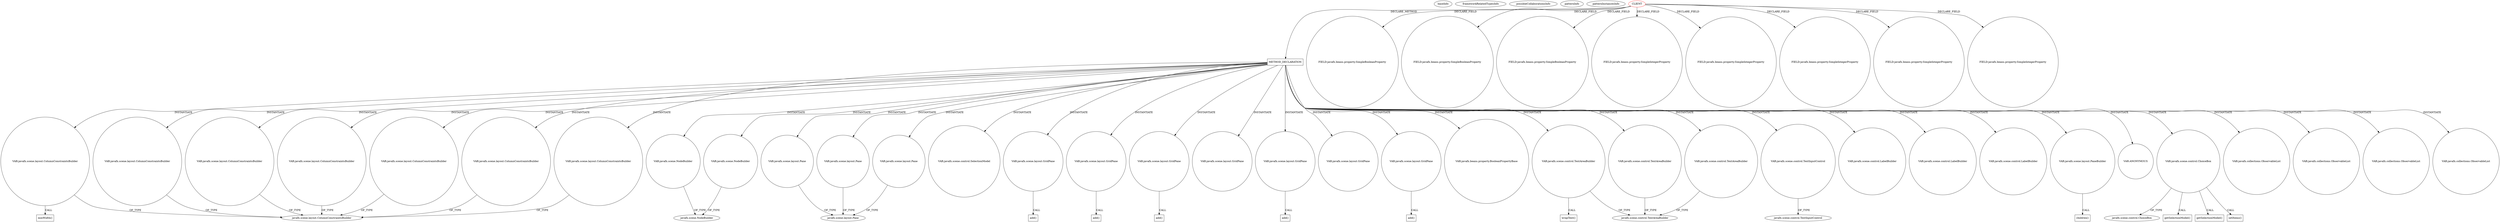 digraph {
baseInfo[graphId=4308,category="pattern",isAnonymous=false,possibleRelation=false]
frameworkRelatedTypesInfo[]
possibleCollaborationsInfo[]
patternInfo[frequency=2.0,patternRootClient=0]
patternInstancesInfo[0="SaiPradeepDandem-javafx2-gradient-builder~/SaiPradeepDandem-javafx2-gradient-builder/javafx2-gradient-builder-master/src/main/java/com/javafx/gradientbuilder/application/RadialSettingsLayout.java~RadialSettingsLayout~1170",1="SaiPradeepDandem-javafx2-gradient-builder~/SaiPradeepDandem-javafx2-gradient-builder/javafx2-gradient-builder-master/src/main/java/com/javafx/gradientbuilder/application/LinearSettingsLayout.java~LinearSettingsLayout~1172"]
460[label="javafx.scene.layout.ColumnConstraintsBuilder",vertexType="FRAMEWORK_CLASS_TYPE",isFrameworkType=false]
461[label="VAR:javafx.scene.layout.ColumnConstraintsBuilder",vertexType="VARIABLE_EXPRESION",isFrameworkType=false,shape=circle]
462[label="minWidth()",vertexType="INSIDE_CALL",isFrameworkType=false,shape=box]
56[label="METHOD_DECLARATION",vertexType="CLIENT_METHOD_DECLARATION",isFrameworkType=false,shape=box]
0[label="CLIENT",vertexType="ROOT_CLIENT_CLASS_DECLARATION",isFrameworkType=false,color=red]
99[label="VAR:javafx.scene.NodeBuilder",vertexType="VARIABLE_EXPRESION",isFrameworkType=false,shape=circle]
292[label="VAR:javafx.scene.NodeBuilder",vertexType="VARIABLE_EXPRESION",isFrameworkType=false,shape=circle]
322[label="VAR:javafx.scene.layout.Pane",vertexType="VARIABLE_EXPRESION",isFrameworkType=false,shape=circle]
423[label="VAR:javafx.scene.layout.Pane",vertexType="VARIABLE_EXPRESION",isFrameworkType=false,shape=circle]
93[label="VAR:javafx.scene.layout.Pane",vertexType="VARIABLE_EXPRESION",isFrameworkType=false,shape=circle]
394[label="VAR:javafx.scene.control.SelectionModel",vertexType="VARIABLE_EXPRESION",isFrameworkType=false,shape=circle]
426[label="VAR:javafx.scene.layout.GridPane",vertexType="VARIABLE_EXPRESION",isFrameworkType=false,shape=circle]
399[label="VAR:javafx.scene.layout.GridPane",vertexType="VARIABLE_EXPRESION",isFrameworkType=false,shape=circle]
408[label="VAR:javafx.scene.layout.GridPane",vertexType="VARIABLE_EXPRESION",isFrameworkType=false,shape=circle]
206[label="VAR:javafx.scene.layout.GridPane",vertexType="VARIABLE_EXPRESION",isFrameworkType=false,shape=circle]
135[label="VAR:javafx.scene.layout.GridPane",vertexType="VARIABLE_EXPRESION",isFrameworkType=false,shape=circle]
449[label="VAR:javafx.scene.layout.GridPane",vertexType="VARIABLE_EXPRESION",isFrameworkType=false,shape=circle]
169[label="VAR:javafx.scene.layout.GridPane",vertexType="VARIABLE_EXPRESION",isFrameworkType=false,shape=circle]
192[label="VAR:javafx.beans.property.BooleanPropertyBase",vertexType="VARIABLE_EXPRESION",isFrameworkType=false,shape=circle]
81[label="VAR:javafx.scene.control.TextAreaBuilder",vertexType="VARIABLE_EXPRESION",isFrameworkType=false,shape=circle]
72[label="VAR:javafx.scene.control.TextAreaBuilder",vertexType="VARIABLE_EXPRESION",isFrameworkType=false,shape=circle]
69[label="VAR:javafx.scene.control.TextAreaBuilder",vertexType="VARIABLE_EXPRESION",isFrameworkType=false,shape=circle]
87[label="VAR:javafx.scene.control.TextInputControl",vertexType="VARIABLE_EXPRESION",isFrameworkType=false,shape=circle]
10[label="FIELD:javafx.beans.property.SimpleBooleanProperty",vertexType="FIELD_DECLARATION",isFrameworkType=false,shape=circle]
89[label="javafx.scene.control.TextInputControl",vertexType="FRAMEWORK_CLASS_TYPE",isFrameworkType=false]
12[label="FIELD:javafx.beans.property.SimpleBooleanProperty",vertexType="FIELD_DECLARATION",isFrameworkType=false,shape=circle]
16[label="FIELD:javafx.beans.property.SimpleBooleanProperty",vertexType="FIELD_DECLARATION",isFrameworkType=false,shape=circle]
57[label="VAR:javafx.scene.control.LabelBuilder",vertexType="VARIABLE_EXPRESION",isFrameworkType=false,shape=circle]
66[label="VAR:javafx.scene.control.LabelBuilder",vertexType="VARIABLE_EXPRESION",isFrameworkType=false,shape=circle]
96[label="VAR:javafx.scene.control.LabelBuilder",vertexType="VARIABLE_EXPRESION",isFrameworkType=false,shape=circle]
73[label="wrapText()",vertexType="INSIDE_CALL",isFrameworkType=false,shape=box]
409[label="add()",vertexType="INSIDE_CALL",isFrameworkType=false,shape=box]
400[label="add()",vertexType="INSIDE_CALL",isFrameworkType=false,shape=box]
427[label="add()",vertexType="INSIDE_CALL",isFrameworkType=false,shape=box]
170[label="add()",vertexType="INSIDE_CALL",isFrameworkType=false,shape=box]
136[label="add()",vertexType="INSIDE_CALL",isFrameworkType=false,shape=box]
351[label="VAR:javafx.scene.layout.PaneBuilder",vertexType="VARIABLE_EXPRESION",isFrameworkType=false,shape=circle]
352[label="children()",vertexType="INSIDE_CALL",isFrameworkType=false,shape=box]
62[label="javafx.scene.NodeBuilder",vertexType="FRAMEWORK_CLASS_TYPE",isFrameworkType=false]
319[label="VAR:ANONYMOUS",vertexType="VARIABLE_EXPRESION",isFrameworkType=false,shape=circle]
95[label="javafx.scene.layout.Pane",vertexType="FRAMEWORK_CLASS_TYPE",isFrameworkType=false]
375[label="VAR:javafx.scene.control.ChoiceBox",vertexType="VARIABLE_EXPRESION",isFrameworkType=false,shape=circle]
376[label="javafx.scene.control.ChoiceBox",vertexType="FRAMEWORK_CLASS_TYPE",isFrameworkType=false]
398[label="getSelectionModel()",vertexType="INSIDE_CALL",isFrameworkType=false,shape=box]
393[label="getSelectionModel()",vertexType="INSIDE_CALL",isFrameworkType=false,shape=box]
388[label="setItems()",vertexType="INSIDE_CALL",isFrameworkType=false,shape=box]
71[label="javafx.scene.control.TextAreaBuilder",vertexType="FRAMEWORK_CLASS_TYPE",isFrameworkType=false]
478[label="VAR:javafx.scene.layout.ColumnConstraintsBuilder",vertexType="VARIABLE_EXPRESION",isFrameworkType=false,shape=circle]
470[label="VAR:javafx.scene.layout.ColumnConstraintsBuilder",vertexType="VARIABLE_EXPRESION",isFrameworkType=false,shape=circle]
467[label="VAR:javafx.scene.layout.ColumnConstraintsBuilder",vertexType="VARIABLE_EXPRESION",isFrameworkType=false,shape=circle]
475[label="VAR:javafx.scene.layout.ColumnConstraintsBuilder",vertexType="VARIABLE_EXPRESION",isFrameworkType=false,shape=circle]
464[label="VAR:javafx.scene.layout.ColumnConstraintsBuilder",vertexType="VARIABLE_EXPRESION",isFrameworkType=false,shape=circle]
458[label="VAR:javafx.scene.layout.ColumnConstraintsBuilder",vertexType="VARIABLE_EXPRESION",isFrameworkType=false,shape=circle]
452[label="VAR:javafx.collections.ObservableList",vertexType="VARIABLE_EXPRESION",isFrameworkType=false,shape=circle]
107[label="VAR:javafx.collections.ObservableList",vertexType="VARIABLE_EXPRESION",isFrameworkType=false,shape=circle]
90[label="VAR:javafx.collections.ObservableList",vertexType="VARIABLE_EXPRESION",isFrameworkType=false,shape=circle]
420[label="VAR:javafx.collections.ObservableList",vertexType="VARIABLE_EXPRESION",isFrameworkType=false,shape=circle]
20[label="FIELD:javafx.beans.property.SimpleIntegerProperty",vertexType="FIELD_DECLARATION",isFrameworkType=false,shape=circle]
18[label="FIELD:javafx.beans.property.SimpleIntegerProperty",vertexType="FIELD_DECLARATION",isFrameworkType=false,shape=circle]
6[label="FIELD:javafx.beans.property.SimpleIntegerProperty",vertexType="FIELD_DECLARATION",isFrameworkType=false,shape=circle]
8[label="FIELD:javafx.beans.property.SimpleIntegerProperty",vertexType="FIELD_DECLARATION",isFrameworkType=false,shape=circle]
2[label="FIELD:javafx.beans.property.SimpleIntegerProperty",vertexType="FIELD_DECLARATION",isFrameworkType=false,shape=circle]
0->6[label="DECLARE_FIELD"]
375->388[label="CALL"]
0->56[label="DECLARE_METHOD"]
81->71[label="OF_TYPE"]
56->107[label="INSTANTIATE"]
169->170[label="CALL"]
461->462[label="CALL"]
464->460[label="OF_TYPE"]
0->10[label="DECLARE_FIELD"]
56->394[label="INSTANTIATE"]
93->95[label="OF_TYPE"]
56->452[label="INSTANTIATE"]
0->2[label="DECLARE_FIELD"]
375->376[label="OF_TYPE"]
56->478[label="INSTANTIATE"]
56->72[label="INSTANTIATE"]
56->87[label="INSTANTIATE"]
423->95[label="OF_TYPE"]
56->93[label="INSTANTIATE"]
56->90[label="INSTANTIATE"]
351->352[label="CALL"]
56->319[label="INSTANTIATE"]
322->95[label="OF_TYPE"]
56->426[label="INSTANTIATE"]
56->99[label="INSTANTIATE"]
408->409[label="CALL"]
56->81[label="INSTANTIATE"]
56->375[label="INSTANTIATE"]
56->470[label="INSTANTIATE"]
135->136[label="CALL"]
56->467[label="INSTANTIATE"]
375->393[label="CALL"]
56->192[label="INSTANTIATE"]
56->292[label="INSTANTIATE"]
292->62[label="OF_TYPE"]
467->460[label="OF_TYPE"]
56->449[label="INSTANTIATE"]
0->20[label="DECLARE_FIELD"]
470->460[label="OF_TYPE"]
56->475[label="INSTANTIATE"]
56->69[label="INSTANTIATE"]
56->206[label="INSTANTIATE"]
56->408[label="INSTANTIATE"]
99->62[label="OF_TYPE"]
72->73[label="CALL"]
426->427[label="CALL"]
0->8[label="DECLARE_FIELD"]
0->12[label="DECLARE_FIELD"]
72->71[label="OF_TYPE"]
56->423[label="INSTANTIATE"]
475->460[label="OF_TYPE"]
56->351[label="INSTANTIATE"]
56->169[label="INSTANTIATE"]
56->464[label="INSTANTIATE"]
56->322[label="INSTANTIATE"]
478->460[label="OF_TYPE"]
56->399[label="INSTANTIATE"]
56->57[label="INSTANTIATE"]
399->400[label="CALL"]
56->66[label="INSTANTIATE"]
0->18[label="DECLARE_FIELD"]
375->398[label="CALL"]
56->458[label="INSTANTIATE"]
458->460[label="OF_TYPE"]
56->420[label="INSTANTIATE"]
461->460[label="OF_TYPE"]
56->96[label="INSTANTIATE"]
69->71[label="OF_TYPE"]
56->461[label="INSTANTIATE"]
87->89[label="OF_TYPE"]
0->16[label="DECLARE_FIELD"]
56->135[label="INSTANTIATE"]
}
